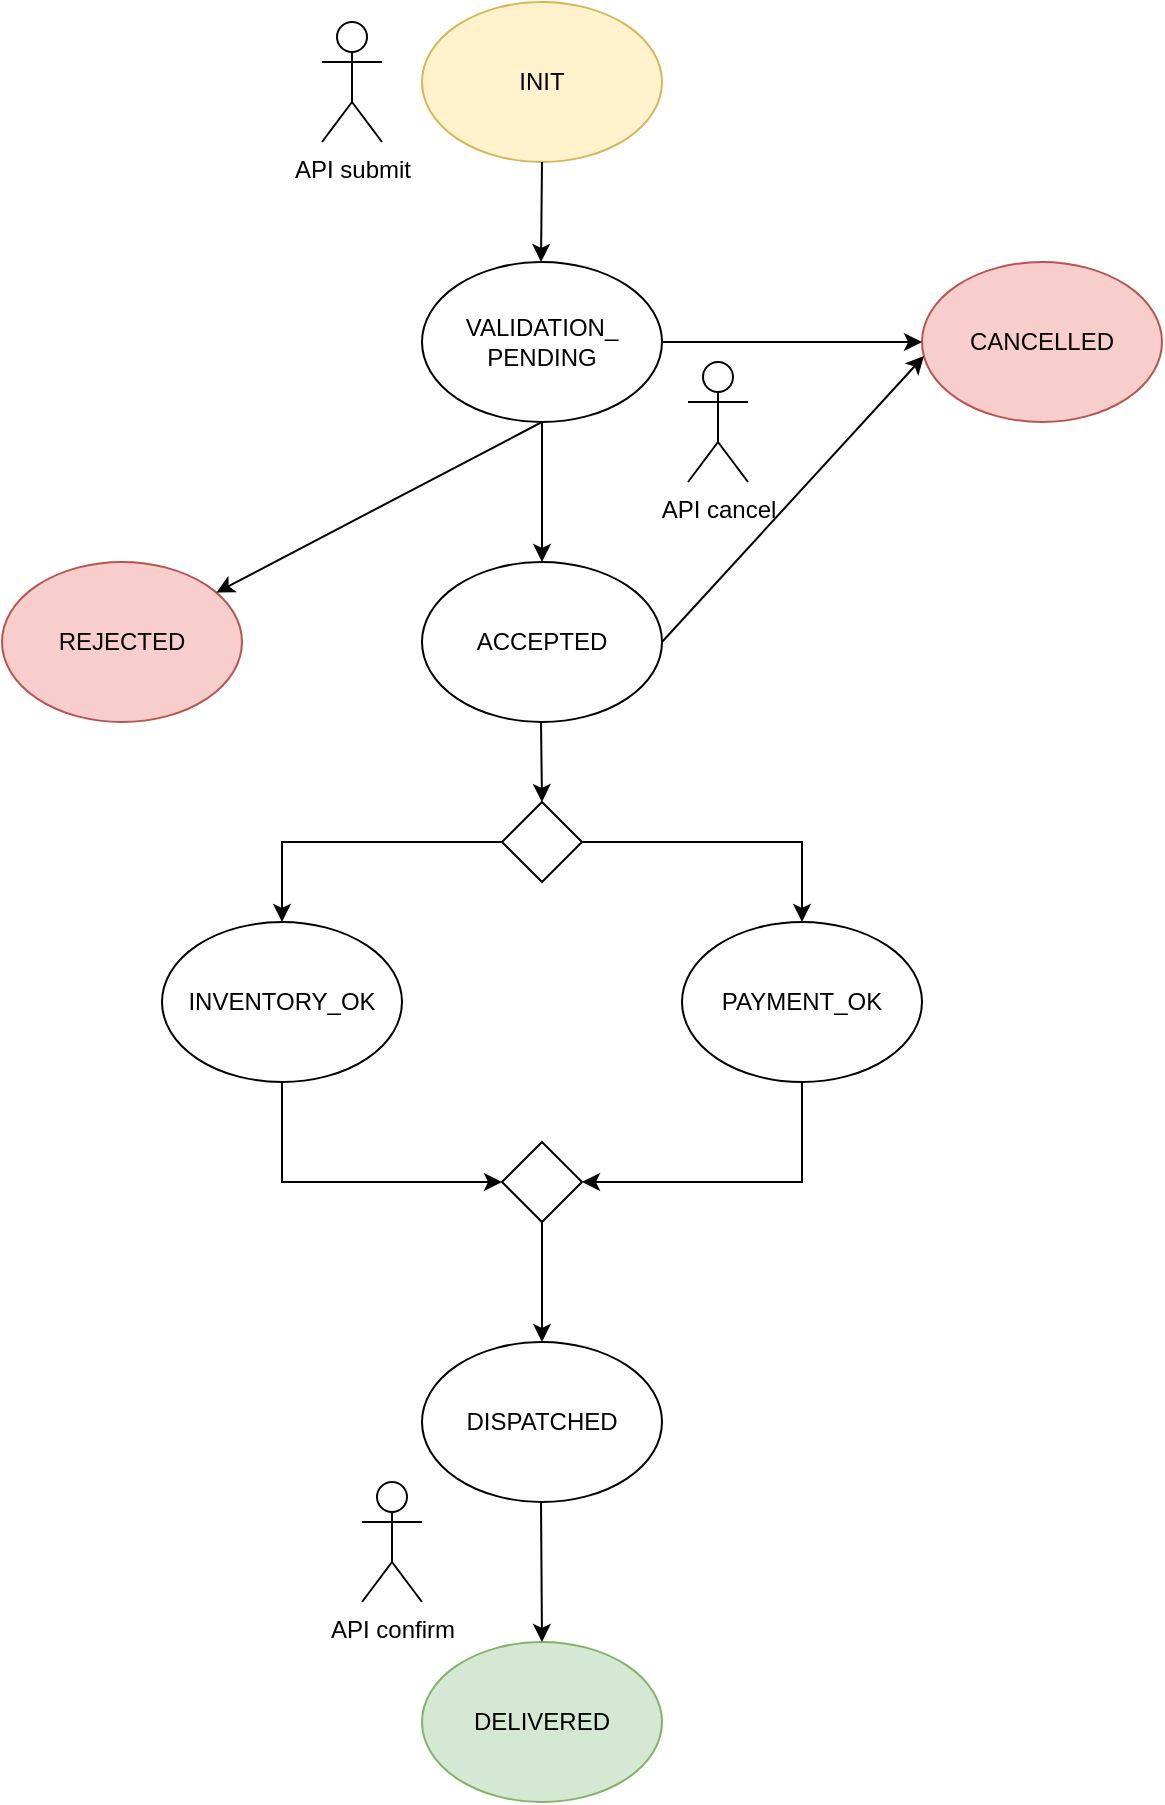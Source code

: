 <mxfile version="16.4.0" type="device"><diagram id="sgKXxzwhF5lkKm3JC3D8" name="Page-1"><mxGraphModel dx="1426" dy="852" grid="1" gridSize="10" guides="1" tooltips="1" connect="1" arrows="1" fold="1" page="1" pageScale="1" pageWidth="827" pageHeight="1169" math="0" shadow="0"><root><mxCell id="0"/><mxCell id="1" parent="0"/><mxCell id="RKIr7IAgedj6BDlChnUV-1" value="VALIDATION_ PENDING" style="ellipse;whiteSpace=wrap;html=1;" parent="1" vertex="1"><mxGeometry x="280" y="200" width="120" height="80" as="geometry"/></mxCell><mxCell id="RKIr7IAgedj6BDlChnUV-3" value="DISPATCHED" style="ellipse;whiteSpace=wrap;html=1;" parent="1" vertex="1"><mxGeometry x="280" y="740" width="120" height="80" as="geometry"/></mxCell><mxCell id="RKIr7IAgedj6BDlChnUV-4" value="CANCELLED" style="ellipse;whiteSpace=wrap;html=1;fillColor=#f8cecc;strokeColor=#b85450;" parent="1" vertex="1"><mxGeometry x="530" y="200" width="120" height="80" as="geometry"/></mxCell><mxCell id="RKIr7IAgedj6BDlChnUV-5" value="REJECTED" style="ellipse;whiteSpace=wrap;html=1;fillColor=#f8cecc;strokeColor=#b85450;" parent="1" vertex="1"><mxGeometry x="70" y="350" width="120" height="80" as="geometry"/></mxCell><mxCell id="RKIr7IAgedj6BDlChnUV-6" value="DELIVERED" style="ellipse;whiteSpace=wrap;html=1;fillColor=#d5e8d4;strokeColor=#82b366;" parent="1" vertex="1"><mxGeometry x="280" y="890" width="120" height="80" as="geometry"/></mxCell><mxCell id="RKIr7IAgedj6BDlChnUV-7" value="" style="endArrow=classic;html=1;rounded=0;exitX=0.5;exitY=1;exitDx=0;exitDy=0;" parent="1" source="RKIr7IAgedj6BDlChnUV-1" edge="1"><mxGeometry width="50" height="50" relative="1" as="geometry"><mxPoint x="520" y="530" as="sourcePoint"/><mxPoint x="340" y="350" as="targetPoint"/></mxGeometry></mxCell><mxCell id="RKIr7IAgedj6BDlChnUV-9" value="" style="endArrow=classic;html=1;rounded=0;exitX=0.5;exitY=1;exitDx=0;exitDy=0;entryX=0.5;entryY=0;entryDx=0;entryDy=0;" parent="1" target="RKIr7IAgedj6BDlChnUV-6" edge="1"><mxGeometry width="50" height="50" relative="1" as="geometry"><mxPoint x="339.5" y="820" as="sourcePoint"/><mxPoint x="339.5" y="890" as="targetPoint"/></mxGeometry></mxCell><mxCell id="RKIr7IAgedj6BDlChnUV-10" value="" style="endArrow=classic;html=1;rounded=0;exitX=0.5;exitY=1;exitDx=0;exitDy=0;" parent="1" source="RKIr7IAgedj6BDlChnUV-1" target="RKIr7IAgedj6BDlChnUV-5" edge="1"><mxGeometry width="50" height="50" relative="1" as="geometry"><mxPoint x="400" y="390" as="sourcePoint"/><mxPoint x="380" y="390" as="targetPoint"/></mxGeometry></mxCell><mxCell id="RKIr7IAgedj6BDlChnUV-11" value="" style="endArrow=classic;html=1;rounded=0;exitX=1;exitY=0.5;exitDx=0;exitDy=0;entryX=0;entryY=0.5;entryDx=0;entryDy=0;" parent="1" source="RKIr7IAgedj6BDlChnUV-1" target="RKIr7IAgedj6BDlChnUV-4" edge="1"><mxGeometry width="50" height="50" relative="1" as="geometry"><mxPoint x="399" y="230" as="sourcePoint"/><mxPoint x="399" y="300" as="targetPoint"/></mxGeometry></mxCell><mxCell id="RKIr7IAgedj6BDlChnUV-14" value="API confirm" style="shape=umlActor;verticalLabelPosition=bottom;verticalAlign=top;html=1;outlineConnect=0;" parent="1" vertex="1"><mxGeometry x="250" y="810" width="30" height="60" as="geometry"/></mxCell><mxCell id="RKIr7IAgedj6BDlChnUV-15" value="API cancel" style="shape=umlActor;verticalLabelPosition=bottom;verticalAlign=top;html=1;outlineConnect=0;" parent="1" vertex="1"><mxGeometry x="413" y="250" width="30" height="60" as="geometry"/></mxCell><mxCell id="RKIr7IAgedj6BDlChnUV-19" value="" style="rhombus;whiteSpace=wrap;html=1;" parent="1" vertex="1"><mxGeometry x="320" y="470" width="40" height="40" as="geometry"/></mxCell><mxCell id="RKIr7IAgedj6BDlChnUV-21" value="PAYMENT_OK" style="ellipse;whiteSpace=wrap;html=1;" parent="1" vertex="1"><mxGeometry x="410" y="530" width="120" height="80" as="geometry"/></mxCell><mxCell id="RKIr7IAgedj6BDlChnUV-22" value="" style="endArrow=classic;html=1;rounded=0;exitX=0;exitY=0.5;exitDx=0;exitDy=0;entryX=0.5;entryY=0;entryDx=0;entryDy=0;" parent="1" source="RKIr7IAgedj6BDlChnUV-19" edge="1"><mxGeometry width="50" height="50" relative="1" as="geometry"><mxPoint x="320" y="490" as="sourcePoint"/><mxPoint x="210" y="530" as="targetPoint"/><Array as="points"><mxPoint x="210" y="490"/></Array></mxGeometry></mxCell><mxCell id="RKIr7IAgedj6BDlChnUV-23" value="" style="endArrow=classic;html=1;rounded=0;exitX=1;exitY=0.5;exitDx=0;exitDy=0;entryX=0.5;entryY=0;entryDx=0;entryDy=0;" parent="1" source="RKIr7IAgedj6BDlChnUV-19" target="RKIr7IAgedj6BDlChnUV-21" edge="1"><mxGeometry width="50" height="50" relative="1" as="geometry"><mxPoint x="350" y="500" as="sourcePoint"/><mxPoint x="350.5" y="570" as="targetPoint"/><Array as="points"><mxPoint x="470" y="490"/></Array></mxGeometry></mxCell><mxCell id="RKIr7IAgedj6BDlChnUV-27" value="" style="endArrow=classic;html=1;rounded=0;exitX=0.5;exitY=1;exitDx=0;exitDy=0;startArrow=none;" parent="1" edge="1"><mxGeometry width="50" height="50" relative="1" as="geometry"><mxPoint x="340" y="680" as="sourcePoint"/><mxPoint x="340" y="740" as="targetPoint"/></mxGeometry></mxCell><mxCell id="RKIr7IAgedj6BDlChnUV-29" value="API submit" style="shape=umlActor;verticalLabelPosition=bottom;verticalAlign=top;html=1;outlineConnect=0;" parent="1" vertex="1"><mxGeometry x="230" y="80" width="30" height="60" as="geometry"/></mxCell><mxCell id="RKIr7IAgedj6BDlChnUV-30" value="INIT" style="ellipse;whiteSpace=wrap;html=1;fillColor=#fff2cc;strokeColor=#d6b656;" parent="1" vertex="1"><mxGeometry x="280" y="70" width="120" height="80" as="geometry"/></mxCell><mxCell id="RKIr7IAgedj6BDlChnUV-31" value="" style="endArrow=classic;html=1;rounded=0;" parent="1" edge="1"><mxGeometry width="50" height="50" relative="1" as="geometry"><mxPoint x="340" y="150" as="sourcePoint"/><mxPoint x="339.5" y="200" as="targetPoint"/></mxGeometry></mxCell><mxCell id="RKIr7IAgedj6BDlChnUV-32" value="ACCEPTED" style="ellipse;whiteSpace=wrap;html=1;" parent="1" vertex="1"><mxGeometry x="280" y="350" width="120" height="80" as="geometry"/></mxCell><mxCell id="RKIr7IAgedj6BDlChnUV-33" value="" style="endArrow=classic;html=1;rounded=0;exitX=0.5;exitY=1;exitDx=0;exitDy=0;entryX=0.5;entryY=0;entryDx=0;entryDy=0;" parent="1" target="RKIr7IAgedj6BDlChnUV-19" edge="1"><mxGeometry width="50" height="50" relative="1" as="geometry"><mxPoint x="339.5" y="430" as="sourcePoint"/><mxPoint x="340" y="460" as="targetPoint"/></mxGeometry></mxCell><mxCell id="RKIr7IAgedj6BDlChnUV-34" value="INVENTORY_OK" style="ellipse;whiteSpace=wrap;html=1;" parent="1" vertex="1"><mxGeometry x="150" y="530" width="120" height="80" as="geometry"/></mxCell><mxCell id="RKIr7IAgedj6BDlChnUV-25" value="" style="rhombus;whiteSpace=wrap;html=1;" parent="1" vertex="1"><mxGeometry x="320" y="640" width="40" height="40" as="geometry"/></mxCell><mxCell id="RKIr7IAgedj6BDlChnUV-37" value="" style="endArrow=classic;html=1;rounded=0;exitX=0.5;exitY=1;exitDx=0;exitDy=0;entryX=0;entryY=0.5;entryDx=0;entryDy=0;" parent="1" source="RKIr7IAgedj6BDlChnUV-34" target="RKIr7IAgedj6BDlChnUV-25" edge="1"><mxGeometry width="50" height="50" relative="1" as="geometry"><mxPoint x="200" y="790" as="sourcePoint"/><mxPoint x="90" y="830" as="targetPoint"/><Array as="points"><mxPoint x="210" y="660"/></Array></mxGeometry></mxCell><mxCell id="RKIr7IAgedj6BDlChnUV-38" value="" style="endArrow=classic;html=1;rounded=0;exitX=0.5;exitY=1;exitDx=0;exitDy=0;entryX=1;entryY=0.5;entryDx=0;entryDy=0;" parent="1" source="RKIr7IAgedj6BDlChnUV-21" target="RKIr7IAgedj6BDlChnUV-25" edge="1"><mxGeometry width="50" height="50" relative="1" as="geometry"><mxPoint x="470" y="750" as="sourcePoint"/><mxPoint x="580" y="810" as="targetPoint"/><Array as="points"><mxPoint x="470" y="660"/></Array></mxGeometry></mxCell><mxCell id="EZZ9w1YbOrvcNHmBYJi9-1" value="" style="endArrow=classic;html=1;rounded=0;exitX=1;exitY=0.5;exitDx=0;exitDy=0;entryX=0.008;entryY=0.588;entryDx=0;entryDy=0;entryPerimeter=0;" edge="1" parent="1" source="RKIr7IAgedj6BDlChnUV-32" target="RKIr7IAgedj6BDlChnUV-4"><mxGeometry width="50" height="50" relative="1" as="geometry"><mxPoint x="392.426" y="278.284" as="sourcePoint"/><mxPoint x="554.886" y="373.629" as="targetPoint"/></mxGeometry></mxCell></root></mxGraphModel></diagram></mxfile>